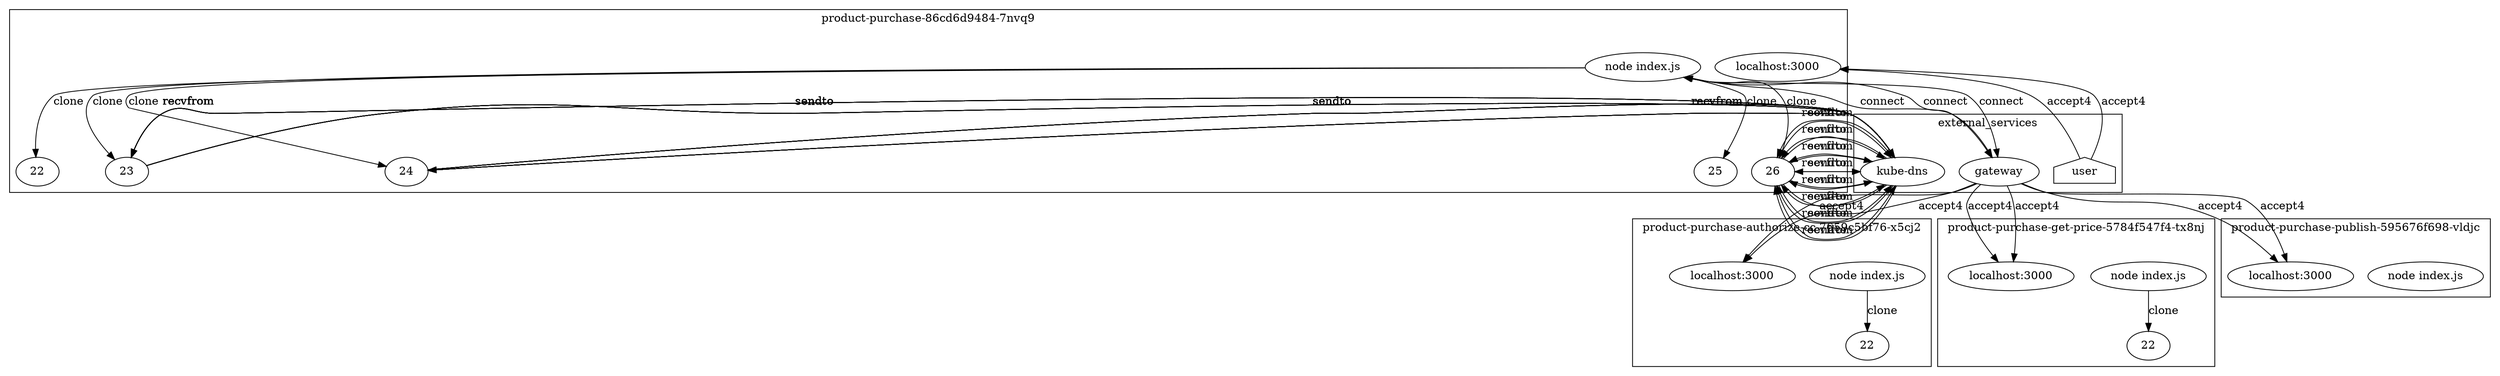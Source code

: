 digraph G {
	subgraph "cluster_ product-purchase-authorize-cc-7659c5bf76-x5cj2 " {
		label=" product-purchase-authorize-cc-7659c5bf76-x5cj2 "
		90579 [label="node index.js"]
		90579 -> 90686 [label=clone]
		"product-purchase-authorize-cc_localhost_3000" [label="localhost:3000"]
		"product-purchase-authorize-cc_localhost_3000" [label="localhost:3000"]
		90686 [label=22]
	}
	subgraph "cluster_ product-purchase-86cd6d9484-7nvq9 " {
		label=" product-purchase-86cd6d9484-7nvq9 "
		91294 [label="node index.js"]
		91294 -> 91491 [label=clone]
		"product-purchase_localhost_3000" [label="localhost:3000"]
		"product-purchase_localhost_3000" [label="localhost:3000"]
		91294 -> 94078 [label=clone]
		91294 -> 94083 [label=clone]
		91294 -> 94097 [label=clone]
		91294 -> 94090 [label=clone]
		91491 [label=22]
		94078 [label=23]
		94083 [label=24]
		94097 [label=25]
		94090 [label=26]
	}
	subgraph "cluster_ product-purchase-get-price-5784f547f4-tx8nj " {
		label=" product-purchase-get-price-5784f547f4-tx8nj "
		92107 [label="node index.js"]
		92107 -> 92303 [label=clone]
		"product-purchase-get-price_localhost_3000" [label="localhost:3000"]
		"product-purchase-get-price_localhost_3000" [label="localhost:3000"]
		92303 [label=22]
	}
	subgraph "cluster_ product-purchase-publish-595676f698-vldjc " {
		label=" product-purchase-publish-595676f698-vldjc "
		93067 [label="node index.js"]
		"product-purchase-publish_localhost_3000" [label="localhost:3000"]
		"product-purchase-publish_localhost_3000" [label="localhost:3000"]
	}
	subgraph cluster_services {
		label=external_services
		user [shape=house]
		"10.107.89.58_8080" -> "product-purchase-authorize-cc_localhost_3000" [label=accept4]
		"10.107.89.58_8080" -> "product-purchase-authorize-cc_localhost_3000" [label=accept4]
		user -> "product-purchase_localhost_3000" [label=accept4]
		user -> "product-purchase_localhost_3000" [label=accept4]
		"10.107.89.58_8080" [label=gateway]
		91294 -> "10.107.89.58_8080" [label=connect dir=both]
		"10.107.89.58_8080" [label=gateway]
		91294 -> "10.107.89.58_8080" [label=connect dir=both]
		"10.107.89.58_8080" [label=gateway]
		91294 -> "10.107.89.58_8080" [label=connect dir=both]
		"10.96.0.10_53" [label="kube-dns"]
		94078 -> "10.96.0.10_53" [label=sendto]
		"10.96.0.10_53" [label="kube-dns"]
		94078 -> "10.96.0.10_53" [label=sendto]
		"10.96.0.10_53" [label="kube-dns"]
		"10.96.0.10_53" -> 94078 [label=recvfrom]
		"10.96.0.10_53" [label="kube-dns"]
		"10.96.0.10_53" -> 94078 [label=recvfrom]
		"10.96.0.10_53" [label="kube-dns"]
		94078 -> "10.96.0.10_53" [label=sendto]
		"10.96.0.10_53" [label="kube-dns"]
		94078 -> "10.96.0.10_53" [label=sendto]
		"10.96.0.10_53" [label="kube-dns"]
		"10.96.0.10_53" -> 94078 [label=recvfrom]
		"10.96.0.10_53" [label="kube-dns"]
		"10.96.0.10_53" -> 94078 [label=recvfrom]
		"10.96.0.10_53" [label="kube-dns"]
		94078 -> "10.96.0.10_53" [label=sendto]
		"10.96.0.10_53" [label="kube-dns"]
		94078 -> "10.96.0.10_53" [label=sendto]
		"10.96.0.10_53" [label="kube-dns"]
		"10.96.0.10_53" -> 94078 [label=recvfrom]
		"10.96.0.10_53" [label="kube-dns"]
		"10.96.0.10_53" -> 94078 [label=recvfrom]
		"10.96.0.10_53" [label="kube-dns"]
		94078 -> "10.96.0.10_53" [label=sendto]
		"10.96.0.10_53" [label="kube-dns"]
		94078 -> "10.96.0.10_53" [label=sendto]
		"10.96.0.10_53" [label="kube-dns"]
		"10.96.0.10_53" -> 94078 [label=recvfrom]
		"10.96.0.10_53" [label="kube-dns"]
		"10.96.0.10_53" -> 94078 [label=recvfrom]
		"10.96.0.10_53" [label="kube-dns"]
		94083 -> "10.96.0.10_53" [label=sendto]
		"10.96.0.10_53" [label="kube-dns"]
		94083 -> "10.96.0.10_53" [label=sendto]
		"10.96.0.10_53" [label="kube-dns"]
		"10.96.0.10_53" -> 94083 [label=recvfrom]
		"10.96.0.10_53" [label="kube-dns"]
		"10.96.0.10_53" -> 94083 [label=recvfrom]
		"10.96.0.10_53" [label="kube-dns"]
		94083 -> "10.96.0.10_53" [label=sendto]
		"10.96.0.10_53" [label="kube-dns"]
		94083 -> "10.96.0.10_53" [label=sendto]
		"10.96.0.10_53" [label="kube-dns"]
		"10.96.0.10_53" -> 94083 [label=recvfrom]
		"10.96.0.10_53" [label="kube-dns"]
		"10.96.0.10_53" -> 94083 [label=recvfrom]
		"10.96.0.10_53" [label="kube-dns"]
		94083 -> "10.96.0.10_53" [label=sendto]
		"10.96.0.10_53" [label="kube-dns"]
		94083 -> "10.96.0.10_53" [label=sendto]
		"10.96.0.10_53" [label="kube-dns"]
		"10.96.0.10_53" -> 94083 [label=recvfrom]
		"10.96.0.10_53" [label="kube-dns"]
		"10.96.0.10_53" -> 94083 [label=recvfrom]
		"10.96.0.10_53" [label="kube-dns"]
		94083 -> "10.96.0.10_53" [label=sendto]
		"10.96.0.10_53" [label="kube-dns"]
		94083 -> "10.96.0.10_53" [label=sendto]
		"10.96.0.10_53" [label="kube-dns"]
		"10.96.0.10_53" -> 94083 [label=recvfrom]
		"10.96.0.10_53" [label="kube-dns"]
		"10.96.0.10_53" -> 94083 [label=recvfrom]
		"10.96.0.10_53" [label="kube-dns"]
		94090 -> "10.96.0.10_53" [label=sendto]
		"10.96.0.10_53" [label="kube-dns"]
		94090 -> "10.96.0.10_53" [label=sendto]
		"10.96.0.10_53" [label="kube-dns"]
		"10.96.0.10_53" -> 94090 [label=recvfrom]
		"10.96.0.10_53" [label="kube-dns"]
		"10.96.0.10_53" -> 94090 [label=recvfrom]
		"10.96.0.10_53" [label="kube-dns"]
		94090 -> "10.96.0.10_53" [label=sendto]
		"10.96.0.10_53" [label="kube-dns"]
		94090 -> "10.96.0.10_53" [label=sendto]
		"10.96.0.10_53" [label="kube-dns"]
		"10.96.0.10_53" -> 94090 [label=recvfrom]
		"10.96.0.10_53" [label="kube-dns"]
		"10.96.0.10_53" -> 94090 [label=recvfrom]
		"10.96.0.10_53" [label="kube-dns"]
		94090 -> "10.96.0.10_53" [label=sendto]
		"10.96.0.10_53" [label="kube-dns"]
		94090 -> "10.96.0.10_53" [label=sendto]
		"10.96.0.10_53" [label="kube-dns"]
		"10.96.0.10_53" -> 94090 [label=recvfrom]
		"10.96.0.10_53" [label="kube-dns"]
		"10.96.0.10_53" -> 94090 [label=recvfrom]
		"10.96.0.10_53" [label="kube-dns"]
		94090 -> "10.96.0.10_53" [label=sendto]
		"10.96.0.10_53" [label="kube-dns"]
		94090 -> "10.96.0.10_53" [label=sendto]
		"10.96.0.10_53" [label="kube-dns"]
		"10.96.0.10_53" -> 94090 [label=recvfrom]
		"10.96.0.10_53" [label="kube-dns"]
		"10.96.0.10_53" -> 94090 [label=recvfrom]
		"10.107.89.58_8080" -> "product-purchase-get-price_localhost_3000" [label=accept4]
		"10.107.89.58_8080" -> "product-purchase-get-price_localhost_3000" [label=accept4]
		"10.107.89.58_8080" -> "product-purchase-publish_localhost_3000" [label=accept4]
		"10.107.89.58_8080" -> "product-purchase-publish_localhost_3000" [label=accept4]
	}
}
